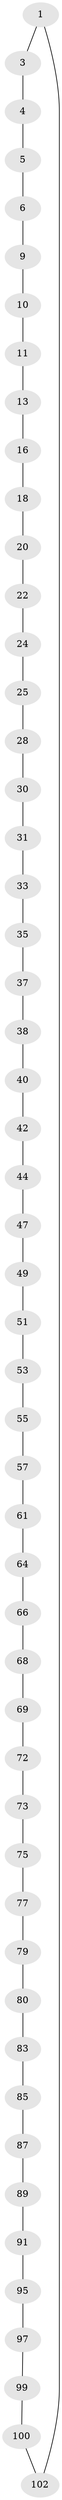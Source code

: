 // original degree distribution, {2: 1.0}
// Generated by graph-tools (version 1.1) at 2025/20/03/04/25 18:20:10]
// undirected, 52 vertices, 52 edges
graph export_dot {
graph [start="1"]
  node [color=gray90,style=filled];
  1 [super="+2"];
  3;
  4;
  5;
  6 [super="+7"];
  9;
  10;
  11 [super="+12"];
  13 [super="+14"];
  16 [super="+17"];
  18 [super="+19"];
  20 [super="+21"];
  22 [super="+23"];
  24;
  25 [super="+26"];
  28 [super="+29"];
  30;
  31 [super="+32"];
  33 [super="+34"];
  35 [super="+36"];
  37;
  38 [super="+39"];
  40 [super="+41"];
  42 [super="+43"];
  44 [super="+45"];
  47 [super="+48"];
  49 [super="+50"];
  51 [super="+52"];
  53 [super="+54"];
  55 [super="+56"];
  57 [super="+58"];
  61 [super="+62"];
  64 [super="+65"];
  66 [super="+67"];
  68;
  69 [super="+70"];
  72;
  73 [super="+74"];
  75 [super="+76"];
  77 [super="+78"];
  79;
  80 [super="+81"];
  83 [super="+84"];
  85 [super="+86"];
  87 [super="+88"];
  89 [super="+90"];
  91 [super="+92"];
  95 [super="+96"];
  97 [super="+98"];
  99;
  100 [super="+101"];
  102 [super="+103"];
  1 -- 3;
  1 -- 102;
  3 -- 4;
  4 -- 5;
  5 -- 6;
  6 -- 9;
  9 -- 10;
  10 -- 11;
  11 -- 13;
  13 -- 16;
  16 -- 18;
  18 -- 20;
  20 -- 22;
  22 -- 24;
  24 -- 25;
  25 -- 28;
  28 -- 30;
  30 -- 31;
  31 -- 33;
  33 -- 35;
  35 -- 37;
  37 -- 38;
  38 -- 40;
  40 -- 42;
  42 -- 44;
  44 -- 47;
  47 -- 49;
  49 -- 51;
  51 -- 53;
  53 -- 55;
  55 -- 57;
  57 -- 61;
  61 -- 64;
  64 -- 66;
  66 -- 68;
  68 -- 69;
  69 -- 72;
  72 -- 73;
  73 -- 75;
  75 -- 77;
  77 -- 79;
  79 -- 80;
  80 -- 83;
  83 -- 85;
  85 -- 87;
  87 -- 89;
  89 -- 91;
  91 -- 95;
  95 -- 97;
  97 -- 99;
  99 -- 100;
  100 -- 102;
}
